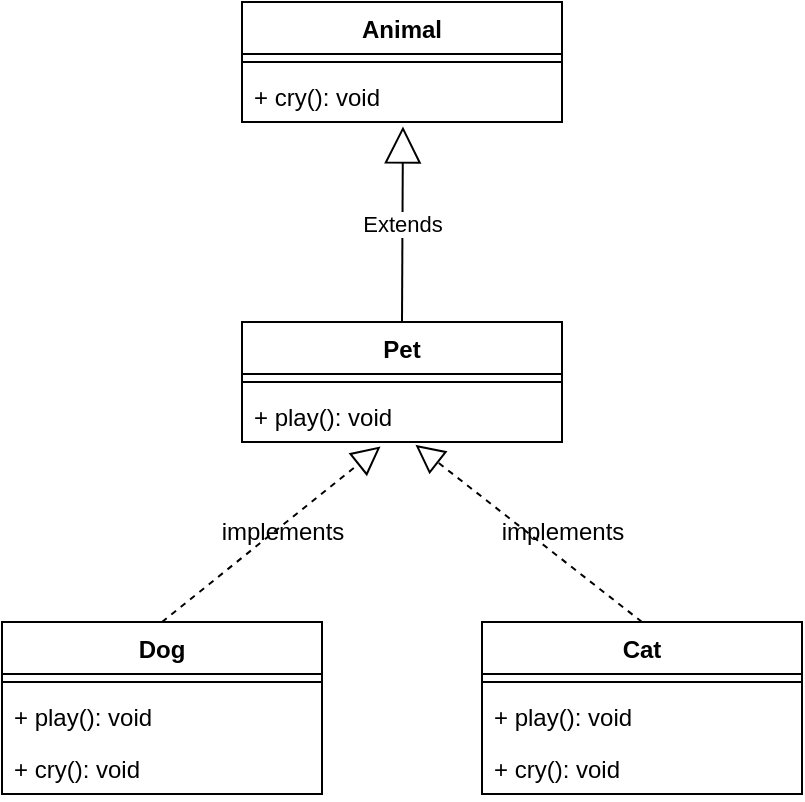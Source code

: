 <mxfile version="24.8.6">
  <diagram name="페이지-1" id="jAI4dI-ZTAgebUXCJw0U">
    <mxGraphModel dx="1050" dy="557" grid="1" gridSize="10" guides="1" tooltips="1" connect="1" arrows="1" fold="1" page="1" pageScale="1" pageWidth="827" pageHeight="1169" math="0" shadow="0">
      <root>
        <mxCell id="0" />
        <mxCell id="1" parent="0" />
        <mxCell id="ml8SPF0dZcdv0EQpDE8X-1" value="Animal" style="swimlane;fontStyle=1;align=center;verticalAlign=top;childLayout=stackLayout;horizontal=1;startSize=26;horizontalStack=0;resizeParent=1;resizeParentMax=0;resizeLast=0;collapsible=1;marginBottom=0;whiteSpace=wrap;html=1;" vertex="1" parent="1">
          <mxGeometry x="160" y="50" width="160" height="60" as="geometry" />
        </mxCell>
        <mxCell id="ml8SPF0dZcdv0EQpDE8X-3" value="" style="line;strokeWidth=1;fillColor=none;align=left;verticalAlign=middle;spacingTop=-1;spacingLeft=3;spacingRight=3;rotatable=0;labelPosition=right;points=[];portConstraint=eastwest;strokeColor=inherit;" vertex="1" parent="ml8SPF0dZcdv0EQpDE8X-1">
          <mxGeometry y="26" width="160" height="8" as="geometry" />
        </mxCell>
        <mxCell id="ml8SPF0dZcdv0EQpDE8X-4" value="+ cry(): void" style="text;strokeColor=none;fillColor=none;align=left;verticalAlign=top;spacingLeft=4;spacingRight=4;overflow=hidden;rotatable=0;points=[[0,0.5],[1,0.5]];portConstraint=eastwest;whiteSpace=wrap;html=1;" vertex="1" parent="ml8SPF0dZcdv0EQpDE8X-1">
          <mxGeometry y="34" width="160" height="26" as="geometry" />
        </mxCell>
        <mxCell id="ml8SPF0dZcdv0EQpDE8X-5" value="Pet" style="swimlane;fontStyle=1;align=center;verticalAlign=top;childLayout=stackLayout;horizontal=1;startSize=26;horizontalStack=0;resizeParent=1;resizeParentMax=0;resizeLast=0;collapsible=1;marginBottom=0;whiteSpace=wrap;html=1;" vertex="1" parent="1">
          <mxGeometry x="160" y="210" width="160" height="60" as="geometry" />
        </mxCell>
        <mxCell id="ml8SPF0dZcdv0EQpDE8X-6" value="" style="line;strokeWidth=1;fillColor=none;align=left;verticalAlign=middle;spacingTop=-1;spacingLeft=3;spacingRight=3;rotatable=0;labelPosition=right;points=[];portConstraint=eastwest;strokeColor=inherit;" vertex="1" parent="ml8SPF0dZcdv0EQpDE8X-5">
          <mxGeometry y="26" width="160" height="8" as="geometry" />
        </mxCell>
        <mxCell id="ml8SPF0dZcdv0EQpDE8X-7" value="+ play(): void" style="text;strokeColor=none;fillColor=none;align=left;verticalAlign=top;spacingLeft=4;spacingRight=4;overflow=hidden;rotatable=0;points=[[0,0.5],[1,0.5]];portConstraint=eastwest;whiteSpace=wrap;html=1;" vertex="1" parent="ml8SPF0dZcdv0EQpDE8X-5">
          <mxGeometry y="34" width="160" height="26" as="geometry" />
        </mxCell>
        <mxCell id="ml8SPF0dZcdv0EQpDE8X-11" value="Cat" style="swimlane;fontStyle=1;align=center;verticalAlign=top;childLayout=stackLayout;horizontal=1;startSize=26;horizontalStack=0;resizeParent=1;resizeParentMax=0;resizeLast=0;collapsible=1;marginBottom=0;whiteSpace=wrap;html=1;" vertex="1" parent="1">
          <mxGeometry x="280" y="360" width="160" height="86" as="geometry" />
        </mxCell>
        <mxCell id="ml8SPF0dZcdv0EQpDE8X-13" value="" style="line;strokeWidth=1;fillColor=none;align=left;verticalAlign=middle;spacingTop=-1;spacingLeft=3;spacingRight=3;rotatable=0;labelPosition=right;points=[];portConstraint=eastwest;strokeColor=inherit;" vertex="1" parent="ml8SPF0dZcdv0EQpDE8X-11">
          <mxGeometry y="26" width="160" height="8" as="geometry" />
        </mxCell>
        <mxCell id="ml8SPF0dZcdv0EQpDE8X-14" value="+ play(): void" style="text;strokeColor=none;fillColor=none;align=left;verticalAlign=top;spacingLeft=4;spacingRight=4;overflow=hidden;rotatable=0;points=[[0,0.5],[1,0.5]];portConstraint=eastwest;whiteSpace=wrap;html=1;" vertex="1" parent="ml8SPF0dZcdv0EQpDE8X-11">
          <mxGeometry y="34" width="160" height="26" as="geometry" />
        </mxCell>
        <mxCell id="ml8SPF0dZcdv0EQpDE8X-12" value="+ cry(): void" style="text;strokeColor=none;fillColor=none;align=left;verticalAlign=top;spacingLeft=4;spacingRight=4;overflow=hidden;rotatable=0;points=[[0,0.5],[1,0.5]];portConstraint=eastwest;whiteSpace=wrap;html=1;" vertex="1" parent="ml8SPF0dZcdv0EQpDE8X-11">
          <mxGeometry y="60" width="160" height="26" as="geometry" />
        </mxCell>
        <mxCell id="ml8SPF0dZcdv0EQpDE8X-15" value="Dog" style="swimlane;fontStyle=1;align=center;verticalAlign=top;childLayout=stackLayout;horizontal=1;startSize=26;horizontalStack=0;resizeParent=1;resizeParentMax=0;resizeLast=0;collapsible=1;marginBottom=0;whiteSpace=wrap;html=1;" vertex="1" parent="1">
          <mxGeometry x="40" y="360" width="160" height="86" as="geometry" />
        </mxCell>
        <mxCell id="ml8SPF0dZcdv0EQpDE8X-17" value="" style="line;strokeWidth=1;fillColor=none;align=left;verticalAlign=middle;spacingTop=-1;spacingLeft=3;spacingRight=3;rotatable=0;labelPosition=right;points=[];portConstraint=eastwest;strokeColor=inherit;" vertex="1" parent="ml8SPF0dZcdv0EQpDE8X-15">
          <mxGeometry y="26" width="160" height="8" as="geometry" />
        </mxCell>
        <mxCell id="ml8SPF0dZcdv0EQpDE8X-18" value="+ play(): void" style="text;strokeColor=none;fillColor=none;align=left;verticalAlign=top;spacingLeft=4;spacingRight=4;overflow=hidden;rotatable=0;points=[[0,0.5],[1,0.5]];portConstraint=eastwest;whiteSpace=wrap;html=1;" vertex="1" parent="ml8SPF0dZcdv0EQpDE8X-15">
          <mxGeometry y="34" width="160" height="26" as="geometry" />
        </mxCell>
        <mxCell id="ml8SPF0dZcdv0EQpDE8X-16" value="+ cry(): void" style="text;strokeColor=none;fillColor=none;align=left;verticalAlign=top;spacingLeft=4;spacingRight=4;overflow=hidden;rotatable=0;points=[[0,0.5],[1,0.5]];portConstraint=eastwest;whiteSpace=wrap;html=1;" vertex="1" parent="ml8SPF0dZcdv0EQpDE8X-15">
          <mxGeometry y="60" width="160" height="26" as="geometry" />
        </mxCell>
        <mxCell id="ml8SPF0dZcdv0EQpDE8X-19" value="Extends" style="endArrow=block;endSize=16;endFill=0;html=1;rounded=0;entryX=0.503;entryY=1.085;entryDx=0;entryDy=0;entryPerimeter=0;" edge="1" parent="1" target="ml8SPF0dZcdv0EQpDE8X-4">
          <mxGeometry width="160" relative="1" as="geometry">
            <mxPoint x="240" y="210" as="sourcePoint" />
            <mxPoint x="250" y="210" as="targetPoint" />
          </mxGeometry>
        </mxCell>
        <mxCell id="ml8SPF0dZcdv0EQpDE8X-20" value="" style="endArrow=block;dashed=1;endFill=0;endSize=12;html=1;rounded=0;exitX=0.5;exitY=0;exitDx=0;exitDy=0;entryX=0.433;entryY=1.085;entryDx=0;entryDy=0;entryPerimeter=0;" edge="1" parent="1" source="ml8SPF0dZcdv0EQpDE8X-15" target="ml8SPF0dZcdv0EQpDE8X-7">
          <mxGeometry width="160" relative="1" as="geometry">
            <mxPoint x="180" y="290" as="sourcePoint" />
            <mxPoint x="340" y="290" as="targetPoint" />
          </mxGeometry>
        </mxCell>
        <mxCell id="ml8SPF0dZcdv0EQpDE8X-21" value="" style="endArrow=block;dashed=1;endFill=0;endSize=12;html=1;rounded=0;exitX=0.5;exitY=0;exitDx=0;exitDy=0;entryX=0.542;entryY=1.054;entryDx=0;entryDy=0;entryPerimeter=0;" edge="1" parent="1" source="ml8SPF0dZcdv0EQpDE8X-11" target="ml8SPF0dZcdv0EQpDE8X-7">
          <mxGeometry width="160" relative="1" as="geometry">
            <mxPoint x="130" y="320" as="sourcePoint" />
            <mxPoint x="250" y="290" as="targetPoint" />
          </mxGeometry>
        </mxCell>
        <mxCell id="ml8SPF0dZcdv0EQpDE8X-22" value="implements" style="text;html=1;align=center;verticalAlign=middle;resizable=0;points=[];autosize=1;strokeColor=none;fillColor=none;" vertex="1" parent="1">
          <mxGeometry x="140" y="300" width="80" height="30" as="geometry" />
        </mxCell>
        <mxCell id="ml8SPF0dZcdv0EQpDE8X-24" value="implements" style="text;html=1;align=center;verticalAlign=middle;resizable=0;points=[];autosize=1;strokeColor=none;fillColor=none;" vertex="1" parent="1">
          <mxGeometry x="280" y="300" width="80" height="30" as="geometry" />
        </mxCell>
      </root>
    </mxGraphModel>
  </diagram>
</mxfile>
